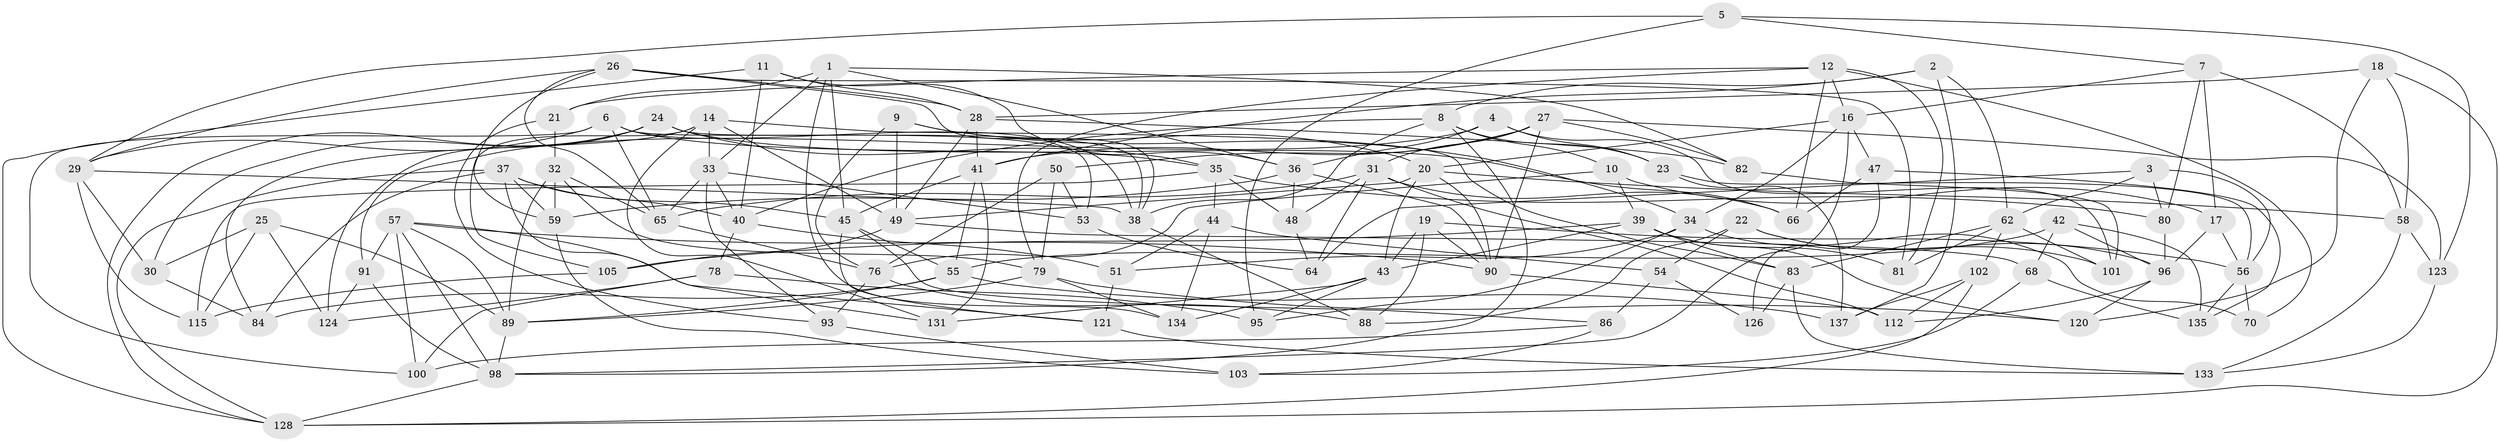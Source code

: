 // original degree distribution, {4: 1.0}
// Generated by graph-tools (version 1.1) at 2025/11/02/27/25 16:11:42]
// undirected, 96 vertices, 230 edges
graph export_dot {
graph [start="1"]
  node [color=gray90,style=filled];
  1 [super="+122"];
  2;
  3;
  4;
  5;
  6 [super="+69"];
  7 [super="+15"];
  8 [super="+60"];
  9;
  10;
  11;
  12 [super="+13"];
  14 [super="+52"];
  16 [super="+118"];
  17;
  18;
  19;
  20 [super="+61"];
  21;
  22;
  23;
  24 [super="+107"];
  25;
  26 [super="+127"];
  27 [super="+114"];
  28 [super="+67"];
  29 [super="+106"];
  30;
  31 [super="+72"];
  32 [super="+77"];
  33 [super="+111"];
  34 [super="+94"];
  35 [super="+73"];
  36 [super="+46"];
  37 [super="+87"];
  38 [super="+110"];
  39 [super="+99"];
  40 [super="+129"];
  41 [super="+130"];
  42;
  43 [super="+63"];
  44;
  45 [super="+85"];
  47;
  48;
  49 [super="+74"];
  50;
  51;
  53;
  54;
  55 [super="+117"];
  56 [super="+108"];
  57 [super="+71"];
  58 [super="+92"];
  59 [super="+104"];
  62 [super="+119"];
  64;
  65 [super="+75"];
  66;
  68;
  70;
  76 [super="+97"];
  78;
  79 [super="+136"];
  80;
  81;
  82;
  83 [super="+113"];
  84;
  86;
  88;
  89 [super="+109"];
  90 [super="+125"];
  91;
  93;
  95;
  96 [super="+138"];
  98 [super="+116"];
  100;
  101;
  102;
  103;
  105;
  112;
  115;
  120;
  121;
  123;
  124;
  126;
  128 [super="+132"];
  131;
  133;
  134;
  135;
  137;
  1 -- 21;
  1 -- 82;
  1 -- 45;
  1 -- 134;
  1 -- 33;
  1 -- 36;
  2 -- 137;
  2 -- 41;
  2 -- 62;
  2 -- 8;
  3 -- 62;
  3 -- 64;
  3 -- 80;
  3 -- 56;
  4 -- 36;
  4 -- 23;
  4 -- 91;
  4 -- 101;
  5 -- 123;
  5 -- 95;
  5 -- 7;
  5 -- 29;
  6 -- 29;
  6 -- 100;
  6 -- 65;
  6 -- 53;
  6 -- 38;
  6 -- 35;
  7 -- 58 [weight=2];
  7 -- 17;
  7 -- 80;
  7 -- 16;
  8 -- 40;
  8 -- 98;
  8 -- 38;
  8 -- 10;
  8 -- 23;
  9 -- 20;
  9 -- 76;
  9 -- 34;
  9 -- 49;
  10 -- 76;
  10 -- 17;
  10 -- 39;
  11 -- 28;
  11 -- 128;
  11 -- 40;
  11 -- 36;
  12 -- 21;
  12 -- 81;
  12 -- 70;
  12 -- 16;
  12 -- 66;
  12 -- 79;
  14 -- 131;
  14 -- 83;
  14 -- 49;
  14 -- 33;
  14 -- 84;
  14 -- 105;
  16 -- 20;
  16 -- 34;
  16 -- 98;
  16 -- 47;
  17 -- 56;
  17 -- 96;
  18 -- 120;
  18 -- 128;
  18 -- 58;
  18 -- 28;
  19 -- 88;
  19 -- 43;
  19 -- 56;
  19 -- 90;
  20 -- 49;
  20 -- 43;
  20 -- 58;
  20 -- 90;
  21 -- 32;
  21 -- 93;
  22 -- 101;
  22 -- 88;
  22 -- 54;
  22 -- 96;
  23 -- 137;
  23 -- 56;
  24 -- 128;
  24 -- 124;
  24 -- 30;
  24 -- 66;
  24 -- 35;
  24 -- 38;
  25 -- 89;
  25 -- 124;
  25 -- 115;
  25 -- 30;
  26 -- 65;
  26 -- 59;
  26 -- 28;
  26 -- 81;
  26 -- 38;
  26 -- 29;
  27 -- 123;
  27 -- 31;
  27 -- 50;
  27 -- 82;
  27 -- 90;
  27 -- 41;
  28 -- 49;
  28 -- 82;
  28 -- 41;
  29 -- 38;
  29 -- 115;
  29 -- 30;
  30 -- 84;
  31 -- 64;
  31 -- 48;
  31 -- 65;
  31 -- 112;
  31 -- 66;
  32 -- 79;
  32 -- 65;
  32 -- 89;
  32 -- 59 [weight=2];
  33 -- 65;
  33 -- 40;
  33 -- 93;
  33 -- 53;
  34 -- 70 [weight=2];
  34 -- 51;
  34 -- 95;
  35 -- 48;
  35 -- 44;
  35 -- 80;
  35 -- 115;
  36 -- 90;
  36 -- 48;
  36 -- 59;
  37 -- 128;
  37 -- 59;
  37 -- 40;
  37 -- 131;
  37 -- 84;
  37 -- 45;
  38 -- 88;
  39 -- 120;
  39 -- 105;
  39 -- 81;
  39 -- 43;
  39 -- 83;
  40 -- 51;
  40 -- 78;
  41 -- 45;
  41 -- 55;
  41 -- 131;
  42 -- 135;
  42 -- 68;
  42 -- 96;
  42 -- 55;
  43 -- 134;
  43 -- 95;
  43 -- 131;
  44 -- 51;
  44 -- 54;
  44 -- 134;
  45 -- 55;
  45 -- 121;
  45 -- 86;
  47 -- 135;
  47 -- 126;
  47 -- 66;
  48 -- 64;
  49 -- 105;
  49 -- 68;
  50 -- 79;
  50 -- 53;
  50 -- 76;
  51 -- 121;
  53 -- 64;
  54 -- 126;
  54 -- 86;
  55 -- 84;
  55 -- 137;
  55 -- 89;
  56 -- 70;
  56 -- 135;
  57 -- 98;
  57 -- 91;
  57 -- 121;
  57 -- 89;
  57 -- 90;
  57 -- 100;
  58 -- 123;
  58 -- 133;
  59 -- 103;
  62 -- 81;
  62 -- 101;
  62 -- 102;
  62 -- 83;
  65 -- 76;
  68 -- 103;
  68 -- 135;
  76 -- 88;
  76 -- 93;
  78 -- 100;
  78 -- 95;
  78 -- 124;
  79 -- 120;
  79 -- 134;
  79 -- 89;
  80 -- 96;
  82 -- 101;
  83 -- 133;
  83 -- 126 [weight=2];
  86 -- 100;
  86 -- 103;
  89 -- 98;
  90 -- 112;
  91 -- 124;
  91 -- 98;
  93 -- 103;
  96 -- 112;
  96 -- 120;
  98 -- 128;
  102 -- 112;
  102 -- 137;
  102 -- 128;
  105 -- 115;
  121 -- 133;
  123 -- 133;
}

